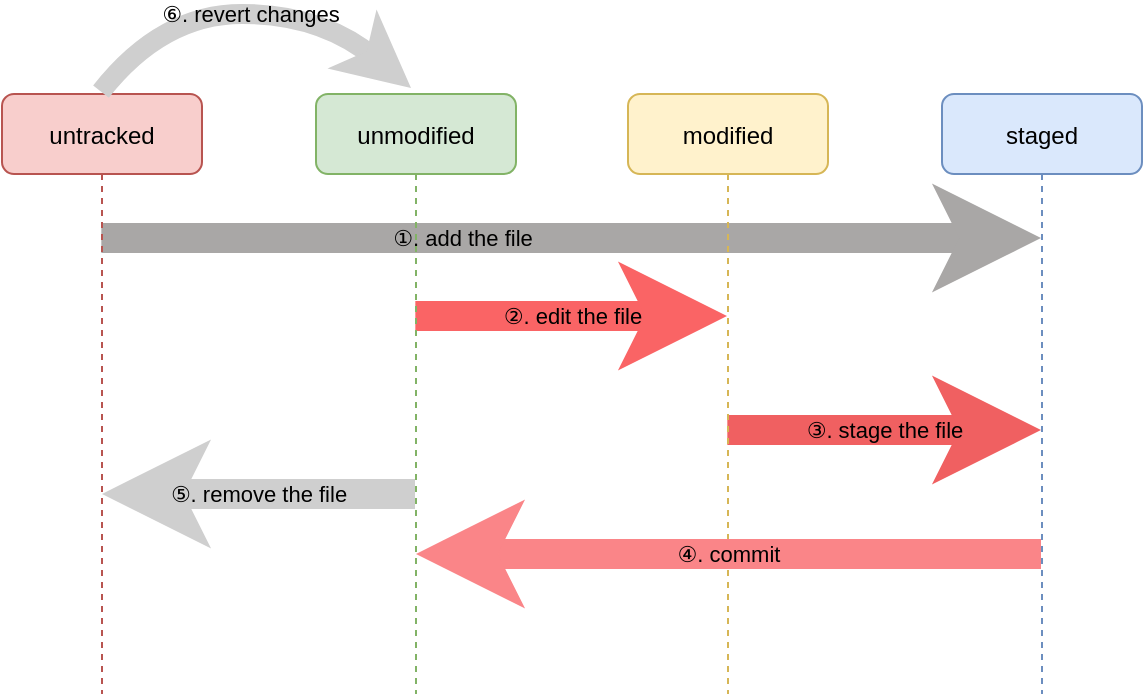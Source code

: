<mxfile version="20.8.16" type="device"><diagram id="kgpKYQtTHZ0yAKxKKP6v" name="Page-1"><mxGraphModel dx="923" dy="693" grid="1" gridSize="10" guides="1" tooltips="1" connect="1" arrows="1" fold="1" page="1" pageScale="1" pageWidth="850" pageHeight="1100" math="0" shadow="0"><root><mxCell id="0"/><mxCell id="1" parent="0"/><mxCell id="Jbf5F3rCT5WdVsVMz40G-4" value="①. add the file" style="edgeStyle=orthogonalEdgeStyle;rounded=0;orthogonalLoop=1;jettySize=auto;html=1;strokeWidth=15;fillColor=#f5f5f5;strokeColor=#a9a7a6;gradientColor=#b3b3b3;labelBackgroundColor=none;" edge="1" parent="1"><mxGeometry x="-0.231" relative="1" as="geometry"><mxPoint x="89.667" y="152" as="sourcePoint"/><mxPoint x="559.5" y="152" as="targetPoint"/><Array as="points"/><mxPoint as="offset"/></mxGeometry></mxCell><mxCell id="3nuBFxr9cyL0pnOWT2aG-1" value="untracked" style="shape=umlLifeline;perimeter=lifelinePerimeter;container=1;collapsible=0;recursiveResize=0;rounded=1;shadow=0;strokeWidth=1;fillColor=#f8cecc;strokeColor=#b85450;glass=0;" parent="1" vertex="1"><mxGeometry x="40" y="80" width="100" height="300" as="geometry"/></mxCell><mxCell id="Jbf5F3rCT5WdVsVMz40G-11" value="②. edit the file" style="edgeStyle=orthogonalEdgeStyle;rounded=0;orthogonalLoop=1;jettySize=auto;html=1;labelBackgroundColor=none;labelBorderColor=none;strokeWidth=15;fillColor=#fa6800;strokeColor=#FA6465;" edge="1" parent="1"><mxGeometry x="0.005" relative="1" as="geometry"><mxPoint x="246.667" y="191" as="sourcePoint"/><mxPoint x="402.5" y="191" as="targetPoint"/><mxPoint as="offset"/></mxGeometry></mxCell><mxCell id="Jbf5F3rCT5WdVsVMz40G-17" value="⑤. remove the file" style="edgeStyle=orthogonalEdgeStyle;rounded=0;orthogonalLoop=1;jettySize=auto;html=1;labelBackgroundColor=none;labelBorderColor=none;strokeColor=#CFCFCF;strokeWidth=15;" edge="1" parent="1" source="3nuBFxr9cyL0pnOWT2aG-5" target="3nuBFxr9cyL0pnOWT2aG-1"><mxGeometry relative="1" as="geometry"><Array as="points"><mxPoint x="170" y="280"/><mxPoint x="170" y="280"/></Array></mxGeometry></mxCell><mxCell id="3nuBFxr9cyL0pnOWT2aG-5" value="unmodified" style="shape=umlLifeline;perimeter=lifelinePerimeter;container=1;collapsible=0;recursiveResize=0;rounded=1;shadow=0;strokeWidth=1;glass=0;fillColor=#d5e8d4;strokeColor=#82b366;" parent="1" vertex="1"><mxGeometry x="197" y="80" width="100" height="300" as="geometry"/></mxCell><mxCell id="Jbf5F3rCT5WdVsVMz40G-13" value="③. stage the file" style="edgeStyle=orthogonalEdgeStyle;rounded=0;orthogonalLoop=1;jettySize=auto;html=1;labelBackgroundColor=none;labelBorderColor=none;strokeColor=#F06061;strokeWidth=15;" edge="1" parent="1"><mxGeometry relative="1" as="geometry"><mxPoint x="402.667" y="248" as="sourcePoint"/><mxPoint x="559.5" y="248" as="targetPoint"/></mxGeometry></mxCell><mxCell id="Jbf5F3rCT5WdVsVMz40G-1" value="modified" style="shape=umlLifeline;perimeter=lifelinePerimeter;container=1;collapsible=0;recursiveResize=0;rounded=1;shadow=0;strokeWidth=1;glass=0;fillColor=#fff2cc;strokeColor=#d6b656;" vertex="1" parent="1"><mxGeometry x="353" y="80" width="100" height="300" as="geometry"/></mxCell><mxCell id="Jbf5F3rCT5WdVsVMz40G-15" value="④. commit" style="edgeStyle=orthogonalEdgeStyle;rounded=0;orthogonalLoop=1;jettySize=auto;html=1;labelBackgroundColor=none;labelBorderColor=none;strokeColor=#FA8588;strokeWidth=15;" edge="1" parent="1" source="Jbf5F3rCT5WdVsVMz40G-2" target="3nuBFxr9cyL0pnOWT2aG-5"><mxGeometry relative="1" as="geometry"><Array as="points"><mxPoint x="410" y="310"/><mxPoint x="410" y="310"/></Array></mxGeometry></mxCell><mxCell id="Jbf5F3rCT5WdVsVMz40G-2" value="staged" style="shape=umlLifeline;perimeter=lifelinePerimeter;container=1;collapsible=0;recursiveResize=0;rounded=1;shadow=0;strokeWidth=1;glass=0;fillColor=#dae8fc;strokeColor=#6c8ebf;" vertex="1" parent="1"><mxGeometry x="510" y="80" width="100" height="300" as="geometry"/></mxCell><mxCell id="Jbf5F3rCT5WdVsVMz40G-21" value="⑥. revert changes" style="curved=1;endArrow=classic;html=1;rounded=0;labelBackgroundColor=none;labelBorderColor=none;strokeColor=#CFCFCF;strokeWidth=10;entryX=0.475;entryY=-0.01;entryDx=0;entryDy=0;entryPerimeter=0;exitX=0.495;exitY=-0.004;exitDx=0;exitDy=0;exitPerimeter=0;" edge="1" parent="1" source="3nuBFxr9cyL0pnOWT2aG-1" target="3nuBFxr9cyL0pnOWT2aG-5"><mxGeometry width="50" height="50" relative="1" as="geometry"><mxPoint x="90" y="90" as="sourcePoint"/><mxPoint x="140" y="30" as="targetPoint"/><Array as="points"><mxPoint x="120" y="40"/><mxPoint x="200" y="40"/></Array></mxGeometry></mxCell></root></mxGraphModel></diagram></mxfile>